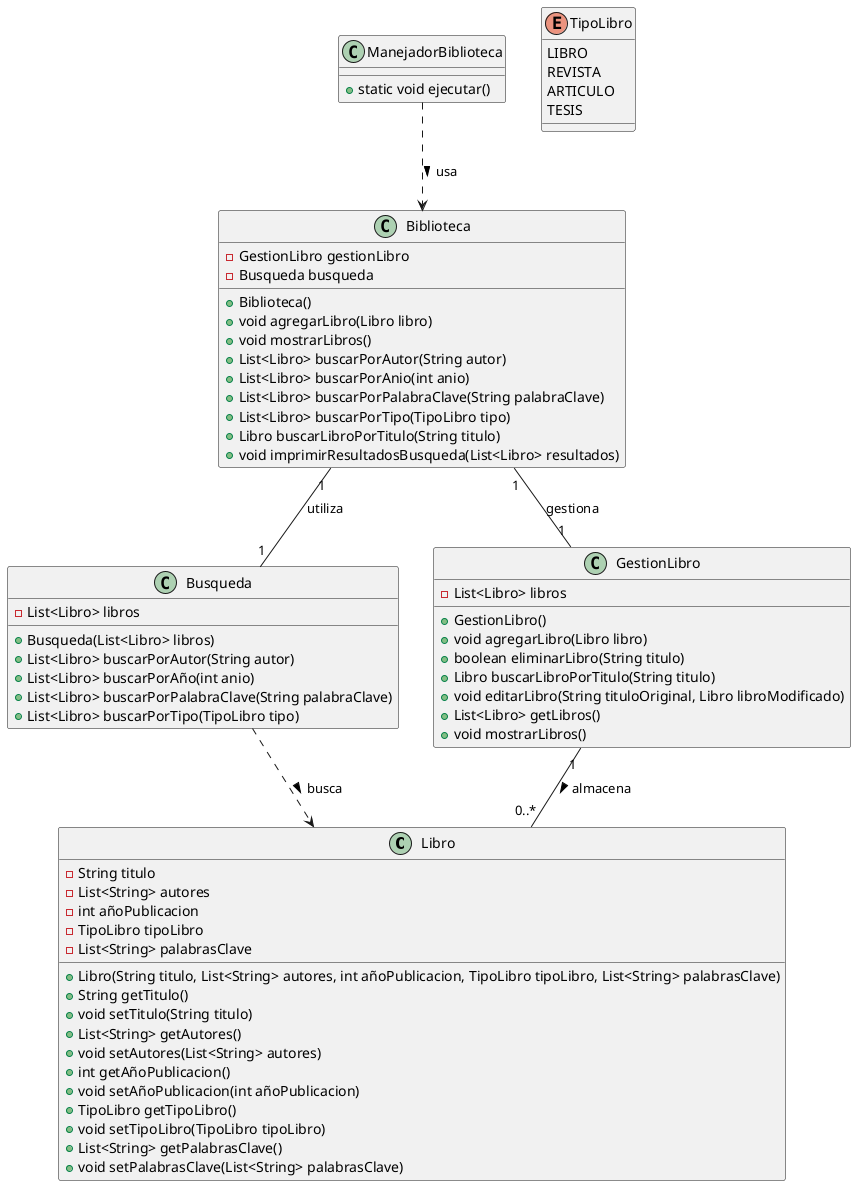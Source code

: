 @startuml
!define RECTANGLE class

RECTANGLE Libro {
    - String titulo
    - List<String> autores
    - int añoPublicacion
    - TipoLibro tipoLibro
    - List<String> palabrasClave
    + Libro(String titulo, List<String> autores, int añoPublicacion, TipoLibro tipoLibro, List<String> palabrasClave)
    + String getTitulo()
    + void setTitulo(String titulo)
    + List<String> getAutores()
    + void setAutores(List<String> autores)
    + int getAñoPublicacion()
    + void setAñoPublicacion(int añoPublicacion)
    + TipoLibro getTipoLibro()
    + void setTipoLibro(TipoLibro tipoLibro)
    + List<String> getPalabrasClave()
    + void setPalabrasClave(List<String> palabrasClave)
}

RECTANGLE Busqueda {
    - List<Libro> libros
    + Busqueda(List<Libro> libros)
    + List<Libro> buscarPorAutor(String autor)
    + List<Libro> buscarPorAño(int anio)
    + List<Libro> buscarPorPalabraClave(String palabraClave)
    + List<Libro> buscarPorTipo(TipoLibro tipo)
}

RECTANGLE Biblioteca {
    - GestionLibro gestionLibro
    - Busqueda busqueda
    + Biblioteca()
    + void agregarLibro(Libro libro)
    + void mostrarLibros()
    + List<Libro> buscarPorAutor(String autor)
    + List<Libro> buscarPorAnio(int anio)
    + List<Libro> buscarPorPalabraClave(String palabraClave)
    + List<Libro> buscarPorTipo(TipoLibro tipo)
    + Libro buscarLibroPorTitulo(String titulo)
    + void imprimirResultadosBusqueda(List<Libro> resultados)
}

RECTANGLE GestionLibro {
    - List<Libro> libros
    + GestionLibro()
    + void agregarLibro(Libro libro)
    + boolean eliminarLibro(String titulo)
    + Libro buscarLibroPorTitulo(String titulo)
    + void editarLibro(String tituloOriginal, Libro libroModificado)
    + List<Libro> getLibros()
    + void mostrarLibros()
}

RECTANGLE ManejadorBiblioteca {
    + static void ejecutar()
}

enum TipoLibro {
    LIBRO
    REVISTA
    ARTICULO
    TESIS
}

Biblioteca "1" -- "1" GestionLibro : gestiona
Biblioteca "1" -- "1" Busqueda : utiliza
GestionLibro "1" -- "0..*" Libro : almacena >
Busqueda ..> Libro : busca >
ManejadorBiblioteca ..> Biblioteca : usa >

@enduml
